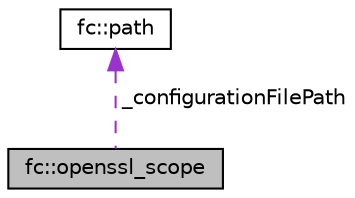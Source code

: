 digraph "fc::openssl_scope"
{
  edge [fontname="Helvetica",fontsize="10",labelfontname="Helvetica",labelfontsize="10"];
  node [fontname="Helvetica",fontsize="10",shape=record];
  Node1 [label="fc::openssl_scope",height=0.2,width=0.4,color="black", fillcolor="grey75", style="filled", fontcolor="black"];
  Node2 -> Node1 [dir="back",color="darkorchid3",fontsize="10",style="dashed",label=" _configurationFilePath" ];
  Node2 [label="fc::path",height=0.2,width=0.4,color="black", fillcolor="white", style="filled",URL="$classfc_1_1path.html",tooltip="wraps boost::filesystem::path to provide platform independent path manipulation. "];
}
